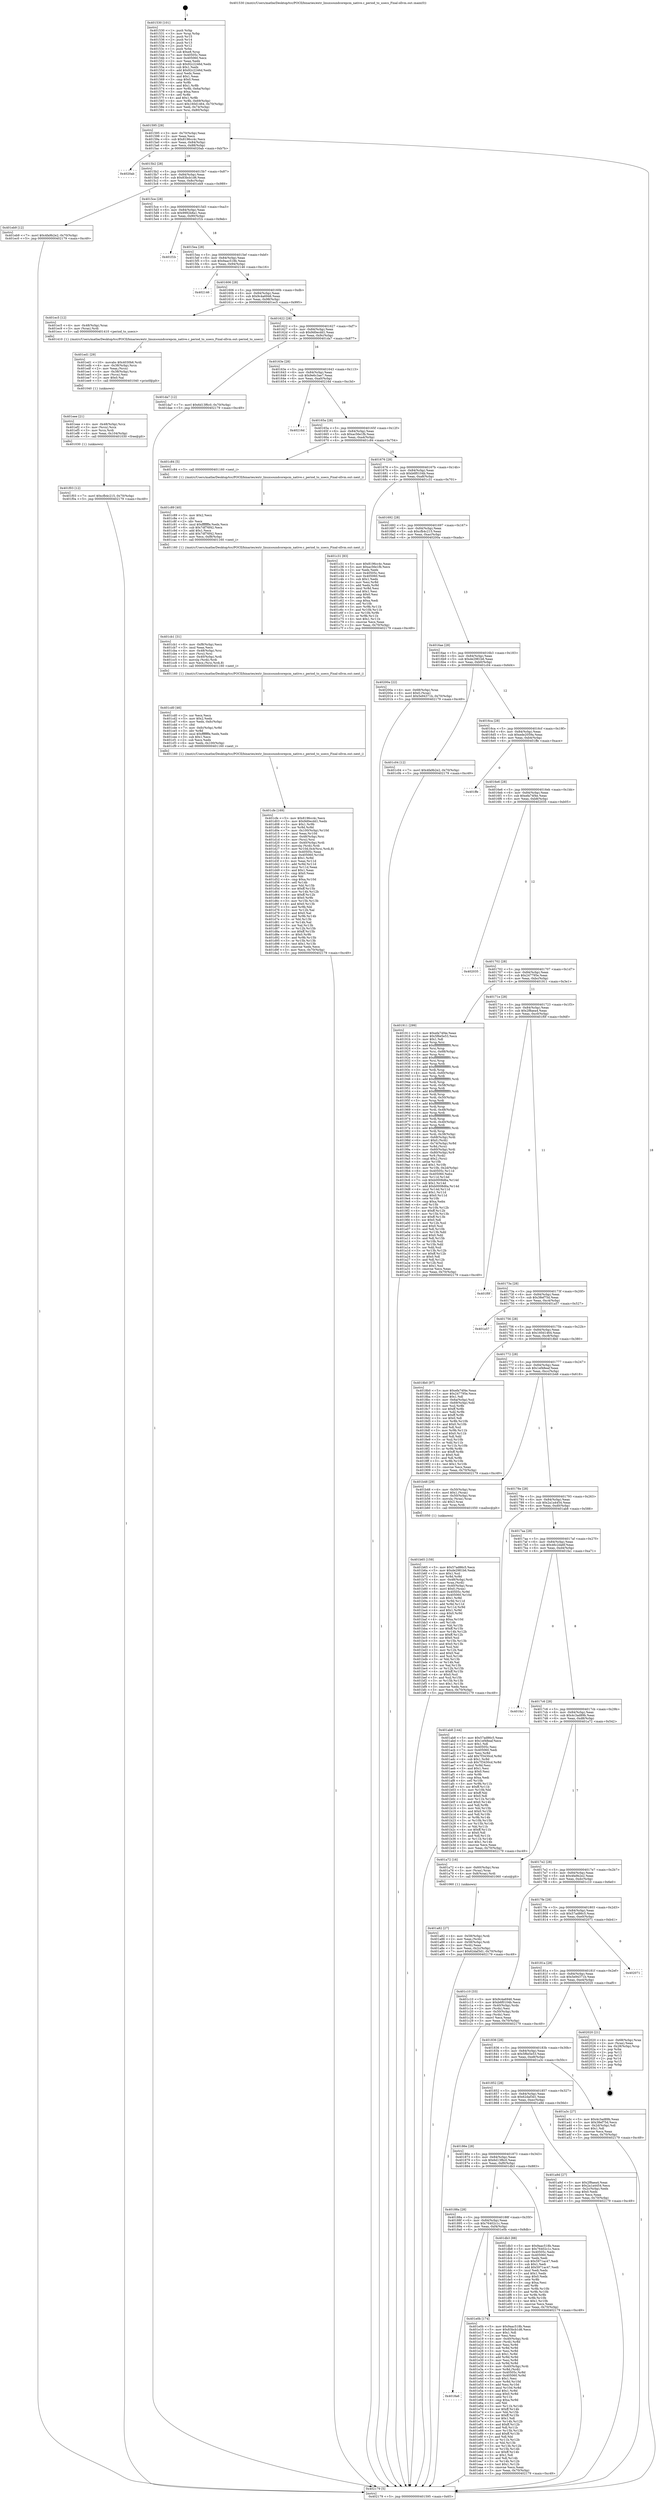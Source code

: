 digraph "0x401530" {
  label = "0x401530 (/mnt/c/Users/mathe/Desktop/tcc/POCII/binaries/extr_linuxsoundcorepcm_native.c_period_to_usecs_Final-ollvm.out::main(0))"
  labelloc = "t"
  node[shape=record]

  Entry [label="",width=0.3,height=0.3,shape=circle,fillcolor=black,style=filled]
  "0x401595" [label="{
     0x401595 [29]\l
     | [instrs]\l
     &nbsp;&nbsp;0x401595 \<+3\>: mov -0x70(%rbp),%eax\l
     &nbsp;&nbsp;0x401598 \<+2\>: mov %eax,%ecx\l
     &nbsp;&nbsp;0x40159a \<+6\>: sub $0x8196cc4c,%ecx\l
     &nbsp;&nbsp;0x4015a0 \<+6\>: mov %eax,-0x84(%rbp)\l
     &nbsp;&nbsp;0x4015a6 \<+6\>: mov %ecx,-0x88(%rbp)\l
     &nbsp;&nbsp;0x4015ac \<+6\>: je 00000000004020ab \<main+0xb7b\>\l
  }"]
  "0x4020ab" [label="{
     0x4020ab\l
  }", style=dashed]
  "0x4015b2" [label="{
     0x4015b2 [28]\l
     | [instrs]\l
     &nbsp;&nbsp;0x4015b2 \<+5\>: jmp 00000000004015b7 \<main+0x87\>\l
     &nbsp;&nbsp;0x4015b7 \<+6\>: mov -0x84(%rbp),%eax\l
     &nbsp;&nbsp;0x4015bd \<+5\>: sub $0x83bcb1d6,%eax\l
     &nbsp;&nbsp;0x4015c2 \<+6\>: mov %eax,-0x8c(%rbp)\l
     &nbsp;&nbsp;0x4015c8 \<+6\>: je 0000000000401eb9 \<main+0x989\>\l
  }"]
  Exit [label="",width=0.3,height=0.3,shape=circle,fillcolor=black,style=filled,peripheries=2]
  "0x401eb9" [label="{
     0x401eb9 [12]\l
     | [instrs]\l
     &nbsp;&nbsp;0x401eb9 \<+7\>: movl $0x4fa9b2e2,-0x70(%rbp)\l
     &nbsp;&nbsp;0x401ec0 \<+5\>: jmp 0000000000402179 \<main+0xc49\>\l
  }"]
  "0x4015ce" [label="{
     0x4015ce [28]\l
     | [instrs]\l
     &nbsp;&nbsp;0x4015ce \<+5\>: jmp 00000000004015d3 \<main+0xa3\>\l
     &nbsp;&nbsp;0x4015d3 \<+6\>: mov -0x84(%rbp),%eax\l
     &nbsp;&nbsp;0x4015d9 \<+5\>: sub $0x9992b8a1,%eax\l
     &nbsp;&nbsp;0x4015de \<+6\>: mov %eax,-0x90(%rbp)\l
     &nbsp;&nbsp;0x4015e4 \<+6\>: je 0000000000401f1b \<main+0x9eb\>\l
  }"]
  "0x401f03" [label="{
     0x401f03 [12]\l
     | [instrs]\l
     &nbsp;&nbsp;0x401f03 \<+7\>: movl $0xcfb4c215,-0x70(%rbp)\l
     &nbsp;&nbsp;0x401f0a \<+5\>: jmp 0000000000402179 \<main+0xc49\>\l
  }"]
  "0x401f1b" [label="{
     0x401f1b\l
  }", style=dashed]
  "0x4015ea" [label="{
     0x4015ea [28]\l
     | [instrs]\l
     &nbsp;&nbsp;0x4015ea \<+5\>: jmp 00000000004015ef \<main+0xbf\>\l
     &nbsp;&nbsp;0x4015ef \<+6\>: mov -0x84(%rbp),%eax\l
     &nbsp;&nbsp;0x4015f5 \<+5\>: sub $0x9aac518b,%eax\l
     &nbsp;&nbsp;0x4015fa \<+6\>: mov %eax,-0x94(%rbp)\l
     &nbsp;&nbsp;0x401600 \<+6\>: je 0000000000402146 \<main+0xc16\>\l
  }"]
  "0x401eee" [label="{
     0x401eee [21]\l
     | [instrs]\l
     &nbsp;&nbsp;0x401eee \<+4\>: mov -0x48(%rbp),%rcx\l
     &nbsp;&nbsp;0x401ef2 \<+3\>: mov (%rcx),%rcx\l
     &nbsp;&nbsp;0x401ef5 \<+3\>: mov %rcx,%rdi\l
     &nbsp;&nbsp;0x401ef8 \<+6\>: mov %eax,-0x104(%rbp)\l
     &nbsp;&nbsp;0x401efe \<+5\>: call 0000000000401030 \<free@plt\>\l
     | [calls]\l
     &nbsp;&nbsp;0x401030 \{1\} (unknown)\l
  }"]
  "0x402146" [label="{
     0x402146\l
  }", style=dashed]
  "0x401606" [label="{
     0x401606 [28]\l
     | [instrs]\l
     &nbsp;&nbsp;0x401606 \<+5\>: jmp 000000000040160b \<main+0xdb\>\l
     &nbsp;&nbsp;0x40160b \<+6\>: mov -0x84(%rbp),%eax\l
     &nbsp;&nbsp;0x401611 \<+5\>: sub $0x9c4a6946,%eax\l
     &nbsp;&nbsp;0x401616 \<+6\>: mov %eax,-0x98(%rbp)\l
     &nbsp;&nbsp;0x40161c \<+6\>: je 0000000000401ec5 \<main+0x995\>\l
  }"]
  "0x401ed1" [label="{
     0x401ed1 [29]\l
     | [instrs]\l
     &nbsp;&nbsp;0x401ed1 \<+10\>: movabs $0x4030b6,%rdi\l
     &nbsp;&nbsp;0x401edb \<+4\>: mov -0x38(%rbp),%rcx\l
     &nbsp;&nbsp;0x401edf \<+2\>: mov %eax,(%rcx)\l
     &nbsp;&nbsp;0x401ee1 \<+4\>: mov -0x38(%rbp),%rcx\l
     &nbsp;&nbsp;0x401ee5 \<+2\>: mov (%rcx),%esi\l
     &nbsp;&nbsp;0x401ee7 \<+2\>: mov $0x0,%al\l
     &nbsp;&nbsp;0x401ee9 \<+5\>: call 0000000000401040 \<printf@plt\>\l
     | [calls]\l
     &nbsp;&nbsp;0x401040 \{1\} (unknown)\l
  }"]
  "0x401ec5" [label="{
     0x401ec5 [12]\l
     | [instrs]\l
     &nbsp;&nbsp;0x401ec5 \<+4\>: mov -0x48(%rbp),%rax\l
     &nbsp;&nbsp;0x401ec9 \<+3\>: mov (%rax),%rdi\l
     &nbsp;&nbsp;0x401ecc \<+5\>: call 0000000000401410 \<period_to_usecs\>\l
     | [calls]\l
     &nbsp;&nbsp;0x401410 \{1\} (/mnt/c/Users/mathe/Desktop/tcc/POCII/binaries/extr_linuxsoundcorepcm_native.c_period_to_usecs_Final-ollvm.out::period_to_usecs)\l
  }"]
  "0x401622" [label="{
     0x401622 [28]\l
     | [instrs]\l
     &nbsp;&nbsp;0x401622 \<+5\>: jmp 0000000000401627 \<main+0xf7\>\l
     &nbsp;&nbsp;0x401627 \<+6\>: mov -0x84(%rbp),%eax\l
     &nbsp;&nbsp;0x40162d \<+5\>: sub $0x9d0ecdd1,%eax\l
     &nbsp;&nbsp;0x401632 \<+6\>: mov %eax,-0x9c(%rbp)\l
     &nbsp;&nbsp;0x401638 \<+6\>: je 0000000000401da7 \<main+0x877\>\l
  }"]
  "0x4018a6" [label="{
     0x4018a6\l
  }", style=dashed]
  "0x401da7" [label="{
     0x401da7 [12]\l
     | [instrs]\l
     &nbsp;&nbsp;0x401da7 \<+7\>: movl $0x6d13f6c0,-0x70(%rbp)\l
     &nbsp;&nbsp;0x401dae \<+5\>: jmp 0000000000402179 \<main+0xc49\>\l
  }"]
  "0x40163e" [label="{
     0x40163e [28]\l
     | [instrs]\l
     &nbsp;&nbsp;0x40163e \<+5\>: jmp 0000000000401643 \<main+0x113\>\l
     &nbsp;&nbsp;0x401643 \<+6\>: mov -0x84(%rbp),%eax\l
     &nbsp;&nbsp;0x401649 \<+5\>: sub $0x9e6c3ae7,%eax\l
     &nbsp;&nbsp;0x40164e \<+6\>: mov %eax,-0xa0(%rbp)\l
     &nbsp;&nbsp;0x401654 \<+6\>: je 000000000040216d \<main+0xc3d\>\l
  }"]
  "0x401e0b" [label="{
     0x401e0b [174]\l
     | [instrs]\l
     &nbsp;&nbsp;0x401e0b \<+5\>: mov $0x9aac518b,%eax\l
     &nbsp;&nbsp;0x401e10 \<+5\>: mov $0x83bcb1d6,%ecx\l
     &nbsp;&nbsp;0x401e15 \<+2\>: mov $0x1,%dl\l
     &nbsp;&nbsp;0x401e17 \<+2\>: xor %esi,%esi\l
     &nbsp;&nbsp;0x401e19 \<+4\>: mov -0x40(%rbp),%rdi\l
     &nbsp;&nbsp;0x401e1d \<+3\>: mov (%rdi),%r8d\l
     &nbsp;&nbsp;0x401e20 \<+3\>: mov %esi,%r9d\l
     &nbsp;&nbsp;0x401e23 \<+3\>: sub %r8d,%r9d\l
     &nbsp;&nbsp;0x401e26 \<+3\>: mov %esi,%r8d\l
     &nbsp;&nbsp;0x401e29 \<+4\>: sub $0x1,%r8d\l
     &nbsp;&nbsp;0x401e2d \<+3\>: add %r8d,%r9d\l
     &nbsp;&nbsp;0x401e30 \<+3\>: mov %esi,%r8d\l
     &nbsp;&nbsp;0x401e33 \<+3\>: sub %r9d,%r8d\l
     &nbsp;&nbsp;0x401e36 \<+4\>: mov -0x40(%rbp),%rdi\l
     &nbsp;&nbsp;0x401e3a \<+3\>: mov %r8d,(%rdi)\l
     &nbsp;&nbsp;0x401e3d \<+8\>: mov 0x40505c,%r8d\l
     &nbsp;&nbsp;0x401e45 \<+8\>: mov 0x405060,%r9d\l
     &nbsp;&nbsp;0x401e4d \<+3\>: sub $0x1,%esi\l
     &nbsp;&nbsp;0x401e50 \<+3\>: mov %r8d,%r10d\l
     &nbsp;&nbsp;0x401e53 \<+3\>: add %esi,%r10d\l
     &nbsp;&nbsp;0x401e56 \<+4\>: imul %r10d,%r8d\l
     &nbsp;&nbsp;0x401e5a \<+4\>: and $0x1,%r8d\l
     &nbsp;&nbsp;0x401e5e \<+4\>: cmp $0x0,%r8d\l
     &nbsp;&nbsp;0x401e62 \<+4\>: sete %r11b\l
     &nbsp;&nbsp;0x401e66 \<+4\>: cmp $0xa,%r9d\l
     &nbsp;&nbsp;0x401e6a \<+3\>: setl %bl\l
     &nbsp;&nbsp;0x401e6d \<+3\>: mov %r11b,%r14b\l
     &nbsp;&nbsp;0x401e70 \<+4\>: xor $0xff,%r14b\l
     &nbsp;&nbsp;0x401e74 \<+3\>: mov %bl,%r15b\l
     &nbsp;&nbsp;0x401e77 \<+4\>: xor $0xff,%r15b\l
     &nbsp;&nbsp;0x401e7b \<+3\>: xor $0x1,%dl\l
     &nbsp;&nbsp;0x401e7e \<+3\>: mov %r14b,%r12b\l
     &nbsp;&nbsp;0x401e81 \<+4\>: and $0xff,%r12b\l
     &nbsp;&nbsp;0x401e85 \<+3\>: and %dl,%r11b\l
     &nbsp;&nbsp;0x401e88 \<+3\>: mov %r15b,%r13b\l
     &nbsp;&nbsp;0x401e8b \<+4\>: and $0xff,%r13b\l
     &nbsp;&nbsp;0x401e8f \<+2\>: and %dl,%bl\l
     &nbsp;&nbsp;0x401e91 \<+3\>: or %r11b,%r12b\l
     &nbsp;&nbsp;0x401e94 \<+3\>: or %bl,%r13b\l
     &nbsp;&nbsp;0x401e97 \<+3\>: xor %r13b,%r12b\l
     &nbsp;&nbsp;0x401e9a \<+3\>: or %r15b,%r14b\l
     &nbsp;&nbsp;0x401e9d \<+4\>: xor $0xff,%r14b\l
     &nbsp;&nbsp;0x401ea1 \<+3\>: or $0x1,%dl\l
     &nbsp;&nbsp;0x401ea4 \<+3\>: and %dl,%r14b\l
     &nbsp;&nbsp;0x401ea7 \<+3\>: or %r14b,%r12b\l
     &nbsp;&nbsp;0x401eaa \<+4\>: test $0x1,%r12b\l
     &nbsp;&nbsp;0x401eae \<+3\>: cmovne %ecx,%eax\l
     &nbsp;&nbsp;0x401eb1 \<+3\>: mov %eax,-0x70(%rbp)\l
     &nbsp;&nbsp;0x401eb4 \<+5\>: jmp 0000000000402179 \<main+0xc49\>\l
  }"]
  "0x40216d" [label="{
     0x40216d\l
  }", style=dashed]
  "0x40165a" [label="{
     0x40165a [28]\l
     | [instrs]\l
     &nbsp;&nbsp;0x40165a \<+5\>: jmp 000000000040165f \<main+0x12f\>\l
     &nbsp;&nbsp;0x40165f \<+6\>: mov -0x84(%rbp),%eax\l
     &nbsp;&nbsp;0x401665 \<+5\>: sub $0xac56e1fb,%eax\l
     &nbsp;&nbsp;0x40166a \<+6\>: mov %eax,-0xa4(%rbp)\l
     &nbsp;&nbsp;0x401670 \<+6\>: je 0000000000401c84 \<main+0x754\>\l
  }"]
  "0x40188a" [label="{
     0x40188a [28]\l
     | [instrs]\l
     &nbsp;&nbsp;0x40188a \<+5\>: jmp 000000000040188f \<main+0x35f\>\l
     &nbsp;&nbsp;0x40188f \<+6\>: mov -0x84(%rbp),%eax\l
     &nbsp;&nbsp;0x401895 \<+5\>: sub $0x76402c1c,%eax\l
     &nbsp;&nbsp;0x40189a \<+6\>: mov %eax,-0xf4(%rbp)\l
     &nbsp;&nbsp;0x4018a0 \<+6\>: je 0000000000401e0b \<main+0x8db\>\l
  }"]
  "0x401c84" [label="{
     0x401c84 [5]\l
     | [instrs]\l
     &nbsp;&nbsp;0x401c84 \<+5\>: call 0000000000401160 \<next_i\>\l
     | [calls]\l
     &nbsp;&nbsp;0x401160 \{1\} (/mnt/c/Users/mathe/Desktop/tcc/POCII/binaries/extr_linuxsoundcorepcm_native.c_period_to_usecs_Final-ollvm.out::next_i)\l
  }"]
  "0x401676" [label="{
     0x401676 [28]\l
     | [instrs]\l
     &nbsp;&nbsp;0x401676 \<+5\>: jmp 000000000040167b \<main+0x14b\>\l
     &nbsp;&nbsp;0x40167b \<+6\>: mov -0x84(%rbp),%eax\l
     &nbsp;&nbsp;0x401681 \<+5\>: sub $0xb6f0104b,%eax\l
     &nbsp;&nbsp;0x401686 \<+6\>: mov %eax,-0xa8(%rbp)\l
     &nbsp;&nbsp;0x40168c \<+6\>: je 0000000000401c31 \<main+0x701\>\l
  }"]
  "0x401db3" [label="{
     0x401db3 [88]\l
     | [instrs]\l
     &nbsp;&nbsp;0x401db3 \<+5\>: mov $0x9aac518b,%eax\l
     &nbsp;&nbsp;0x401db8 \<+5\>: mov $0x76402c1c,%ecx\l
     &nbsp;&nbsp;0x401dbd \<+7\>: mov 0x40505c,%edx\l
     &nbsp;&nbsp;0x401dc4 \<+7\>: mov 0x405060,%esi\l
     &nbsp;&nbsp;0x401dcb \<+2\>: mov %edx,%edi\l
     &nbsp;&nbsp;0x401dcd \<+6\>: sub $0x5971ac47,%edi\l
     &nbsp;&nbsp;0x401dd3 \<+3\>: sub $0x1,%edi\l
     &nbsp;&nbsp;0x401dd6 \<+6\>: add $0x5971ac47,%edi\l
     &nbsp;&nbsp;0x401ddc \<+3\>: imul %edi,%edx\l
     &nbsp;&nbsp;0x401ddf \<+3\>: and $0x1,%edx\l
     &nbsp;&nbsp;0x401de2 \<+3\>: cmp $0x0,%edx\l
     &nbsp;&nbsp;0x401de5 \<+4\>: sete %r8b\l
     &nbsp;&nbsp;0x401de9 \<+3\>: cmp $0xa,%esi\l
     &nbsp;&nbsp;0x401dec \<+4\>: setl %r9b\l
     &nbsp;&nbsp;0x401df0 \<+3\>: mov %r8b,%r10b\l
     &nbsp;&nbsp;0x401df3 \<+3\>: and %r9b,%r10b\l
     &nbsp;&nbsp;0x401df6 \<+3\>: xor %r9b,%r8b\l
     &nbsp;&nbsp;0x401df9 \<+3\>: or %r8b,%r10b\l
     &nbsp;&nbsp;0x401dfc \<+4\>: test $0x1,%r10b\l
     &nbsp;&nbsp;0x401e00 \<+3\>: cmovne %ecx,%eax\l
     &nbsp;&nbsp;0x401e03 \<+3\>: mov %eax,-0x70(%rbp)\l
     &nbsp;&nbsp;0x401e06 \<+5\>: jmp 0000000000402179 \<main+0xc49\>\l
  }"]
  "0x401c31" [label="{
     0x401c31 [83]\l
     | [instrs]\l
     &nbsp;&nbsp;0x401c31 \<+5\>: mov $0x8196cc4c,%eax\l
     &nbsp;&nbsp;0x401c36 \<+5\>: mov $0xac56e1fb,%ecx\l
     &nbsp;&nbsp;0x401c3b \<+2\>: xor %edx,%edx\l
     &nbsp;&nbsp;0x401c3d \<+7\>: mov 0x40505c,%esi\l
     &nbsp;&nbsp;0x401c44 \<+7\>: mov 0x405060,%edi\l
     &nbsp;&nbsp;0x401c4b \<+3\>: sub $0x1,%edx\l
     &nbsp;&nbsp;0x401c4e \<+3\>: mov %esi,%r8d\l
     &nbsp;&nbsp;0x401c51 \<+3\>: add %edx,%r8d\l
     &nbsp;&nbsp;0x401c54 \<+4\>: imul %r8d,%esi\l
     &nbsp;&nbsp;0x401c58 \<+3\>: and $0x1,%esi\l
     &nbsp;&nbsp;0x401c5b \<+3\>: cmp $0x0,%esi\l
     &nbsp;&nbsp;0x401c5e \<+4\>: sete %r9b\l
     &nbsp;&nbsp;0x401c62 \<+3\>: cmp $0xa,%edi\l
     &nbsp;&nbsp;0x401c65 \<+4\>: setl %r10b\l
     &nbsp;&nbsp;0x401c69 \<+3\>: mov %r9b,%r11b\l
     &nbsp;&nbsp;0x401c6c \<+3\>: and %r10b,%r11b\l
     &nbsp;&nbsp;0x401c6f \<+3\>: xor %r10b,%r9b\l
     &nbsp;&nbsp;0x401c72 \<+3\>: or %r9b,%r11b\l
     &nbsp;&nbsp;0x401c75 \<+4\>: test $0x1,%r11b\l
     &nbsp;&nbsp;0x401c79 \<+3\>: cmovne %ecx,%eax\l
     &nbsp;&nbsp;0x401c7c \<+3\>: mov %eax,-0x70(%rbp)\l
     &nbsp;&nbsp;0x401c7f \<+5\>: jmp 0000000000402179 \<main+0xc49\>\l
  }"]
  "0x401692" [label="{
     0x401692 [28]\l
     | [instrs]\l
     &nbsp;&nbsp;0x401692 \<+5\>: jmp 0000000000401697 \<main+0x167\>\l
     &nbsp;&nbsp;0x401697 \<+6\>: mov -0x84(%rbp),%eax\l
     &nbsp;&nbsp;0x40169d \<+5\>: sub $0xcfb4c215,%eax\l
     &nbsp;&nbsp;0x4016a2 \<+6\>: mov %eax,-0xac(%rbp)\l
     &nbsp;&nbsp;0x4016a8 \<+6\>: je 000000000040200a \<main+0xada\>\l
  }"]
  "0x401cfe" [label="{
     0x401cfe [169]\l
     | [instrs]\l
     &nbsp;&nbsp;0x401cfe \<+5\>: mov $0x8196cc4c,%ecx\l
     &nbsp;&nbsp;0x401d03 \<+5\>: mov $0x9d0ecdd1,%edx\l
     &nbsp;&nbsp;0x401d08 \<+3\>: mov $0x1,%r9b\l
     &nbsp;&nbsp;0x401d0b \<+3\>: xor %r8d,%r8d\l
     &nbsp;&nbsp;0x401d0e \<+7\>: mov -0x100(%rbp),%r10d\l
     &nbsp;&nbsp;0x401d15 \<+4\>: imul %eax,%r10d\l
     &nbsp;&nbsp;0x401d19 \<+4\>: mov -0x48(%rbp),%rsi\l
     &nbsp;&nbsp;0x401d1d \<+3\>: mov (%rsi),%rsi\l
     &nbsp;&nbsp;0x401d20 \<+4\>: mov -0x40(%rbp),%rdi\l
     &nbsp;&nbsp;0x401d24 \<+3\>: movslq (%rdi),%rdi\l
     &nbsp;&nbsp;0x401d27 \<+5\>: mov %r10d,0x4(%rsi,%rdi,8)\l
     &nbsp;&nbsp;0x401d2c \<+7\>: mov 0x40505c,%eax\l
     &nbsp;&nbsp;0x401d33 \<+8\>: mov 0x405060,%r10d\l
     &nbsp;&nbsp;0x401d3b \<+4\>: sub $0x1,%r8d\l
     &nbsp;&nbsp;0x401d3f \<+3\>: mov %eax,%r11d\l
     &nbsp;&nbsp;0x401d42 \<+3\>: add %r8d,%r11d\l
     &nbsp;&nbsp;0x401d45 \<+4\>: imul %r11d,%eax\l
     &nbsp;&nbsp;0x401d49 \<+3\>: and $0x1,%eax\l
     &nbsp;&nbsp;0x401d4c \<+3\>: cmp $0x0,%eax\l
     &nbsp;&nbsp;0x401d4f \<+3\>: sete %bl\l
     &nbsp;&nbsp;0x401d52 \<+4\>: cmp $0xa,%r10d\l
     &nbsp;&nbsp;0x401d56 \<+4\>: setl %r14b\l
     &nbsp;&nbsp;0x401d5a \<+3\>: mov %bl,%r15b\l
     &nbsp;&nbsp;0x401d5d \<+4\>: xor $0xff,%r15b\l
     &nbsp;&nbsp;0x401d61 \<+3\>: mov %r14b,%r12b\l
     &nbsp;&nbsp;0x401d64 \<+4\>: xor $0xff,%r12b\l
     &nbsp;&nbsp;0x401d68 \<+4\>: xor $0x0,%r9b\l
     &nbsp;&nbsp;0x401d6c \<+3\>: mov %r15b,%r13b\l
     &nbsp;&nbsp;0x401d6f \<+4\>: and $0x0,%r13b\l
     &nbsp;&nbsp;0x401d73 \<+3\>: and %r9b,%bl\l
     &nbsp;&nbsp;0x401d76 \<+3\>: mov %r12b,%al\l
     &nbsp;&nbsp;0x401d79 \<+2\>: and $0x0,%al\l
     &nbsp;&nbsp;0x401d7b \<+3\>: and %r9b,%r14b\l
     &nbsp;&nbsp;0x401d7e \<+3\>: or %bl,%r13b\l
     &nbsp;&nbsp;0x401d81 \<+3\>: or %r14b,%al\l
     &nbsp;&nbsp;0x401d84 \<+3\>: xor %al,%r13b\l
     &nbsp;&nbsp;0x401d87 \<+3\>: or %r12b,%r15b\l
     &nbsp;&nbsp;0x401d8a \<+4\>: xor $0xff,%r15b\l
     &nbsp;&nbsp;0x401d8e \<+4\>: or $0x0,%r9b\l
     &nbsp;&nbsp;0x401d92 \<+3\>: and %r9b,%r15b\l
     &nbsp;&nbsp;0x401d95 \<+3\>: or %r15b,%r13b\l
     &nbsp;&nbsp;0x401d98 \<+4\>: test $0x1,%r13b\l
     &nbsp;&nbsp;0x401d9c \<+3\>: cmovne %edx,%ecx\l
     &nbsp;&nbsp;0x401d9f \<+3\>: mov %ecx,-0x70(%rbp)\l
     &nbsp;&nbsp;0x401da2 \<+5\>: jmp 0000000000402179 \<main+0xc49\>\l
  }"]
  "0x40200a" [label="{
     0x40200a [22]\l
     | [instrs]\l
     &nbsp;&nbsp;0x40200a \<+4\>: mov -0x68(%rbp),%rax\l
     &nbsp;&nbsp;0x40200e \<+6\>: movl $0x0,(%rax)\l
     &nbsp;&nbsp;0x402014 \<+7\>: movl $0x5e94371b,-0x70(%rbp)\l
     &nbsp;&nbsp;0x40201b \<+5\>: jmp 0000000000402179 \<main+0xc49\>\l
  }"]
  "0x4016ae" [label="{
     0x4016ae [28]\l
     | [instrs]\l
     &nbsp;&nbsp;0x4016ae \<+5\>: jmp 00000000004016b3 \<main+0x183\>\l
     &nbsp;&nbsp;0x4016b3 \<+6\>: mov -0x84(%rbp),%eax\l
     &nbsp;&nbsp;0x4016b9 \<+5\>: sub $0xde2981b6,%eax\l
     &nbsp;&nbsp;0x4016be \<+6\>: mov %eax,-0xb0(%rbp)\l
     &nbsp;&nbsp;0x4016c4 \<+6\>: je 0000000000401c04 \<main+0x6d4\>\l
  }"]
  "0x401cd0" [label="{
     0x401cd0 [46]\l
     | [instrs]\l
     &nbsp;&nbsp;0x401cd0 \<+2\>: xor %ecx,%ecx\l
     &nbsp;&nbsp;0x401cd2 \<+5\>: mov $0x2,%edx\l
     &nbsp;&nbsp;0x401cd7 \<+6\>: mov %edx,-0xfc(%rbp)\l
     &nbsp;&nbsp;0x401cdd \<+1\>: cltd\l
     &nbsp;&nbsp;0x401cde \<+7\>: mov -0xfc(%rbp),%r8d\l
     &nbsp;&nbsp;0x401ce5 \<+3\>: idiv %r8d\l
     &nbsp;&nbsp;0x401ce8 \<+6\>: imul $0xfffffffe,%edx,%edx\l
     &nbsp;&nbsp;0x401cee \<+3\>: sub $0x1,%ecx\l
     &nbsp;&nbsp;0x401cf1 \<+2\>: sub %ecx,%edx\l
     &nbsp;&nbsp;0x401cf3 \<+6\>: mov %edx,-0x100(%rbp)\l
     &nbsp;&nbsp;0x401cf9 \<+5\>: call 0000000000401160 \<next_i\>\l
     | [calls]\l
     &nbsp;&nbsp;0x401160 \{1\} (/mnt/c/Users/mathe/Desktop/tcc/POCII/binaries/extr_linuxsoundcorepcm_native.c_period_to_usecs_Final-ollvm.out::next_i)\l
  }"]
  "0x401c04" [label="{
     0x401c04 [12]\l
     | [instrs]\l
     &nbsp;&nbsp;0x401c04 \<+7\>: movl $0x4fa9b2e2,-0x70(%rbp)\l
     &nbsp;&nbsp;0x401c0b \<+5\>: jmp 0000000000402179 \<main+0xc49\>\l
  }"]
  "0x4016ca" [label="{
     0x4016ca [28]\l
     | [instrs]\l
     &nbsp;&nbsp;0x4016ca \<+5\>: jmp 00000000004016cf \<main+0x19f\>\l
     &nbsp;&nbsp;0x4016cf \<+6\>: mov -0x84(%rbp),%eax\l
     &nbsp;&nbsp;0x4016d5 \<+5\>: sub $0xede2059a,%eax\l
     &nbsp;&nbsp;0x4016da \<+6\>: mov %eax,-0xb4(%rbp)\l
     &nbsp;&nbsp;0x4016e0 \<+6\>: je 0000000000401ffe \<main+0xace\>\l
  }"]
  "0x401cb1" [label="{
     0x401cb1 [31]\l
     | [instrs]\l
     &nbsp;&nbsp;0x401cb1 \<+6\>: mov -0xf8(%rbp),%ecx\l
     &nbsp;&nbsp;0x401cb7 \<+3\>: imul %eax,%ecx\l
     &nbsp;&nbsp;0x401cba \<+4\>: mov -0x48(%rbp),%rsi\l
     &nbsp;&nbsp;0x401cbe \<+3\>: mov (%rsi),%rsi\l
     &nbsp;&nbsp;0x401cc1 \<+4\>: mov -0x40(%rbp),%rdi\l
     &nbsp;&nbsp;0x401cc5 \<+3\>: movslq (%rdi),%rdi\l
     &nbsp;&nbsp;0x401cc8 \<+3\>: mov %ecx,(%rsi,%rdi,8)\l
     &nbsp;&nbsp;0x401ccb \<+5\>: call 0000000000401160 \<next_i\>\l
     | [calls]\l
     &nbsp;&nbsp;0x401160 \{1\} (/mnt/c/Users/mathe/Desktop/tcc/POCII/binaries/extr_linuxsoundcorepcm_native.c_period_to_usecs_Final-ollvm.out::next_i)\l
  }"]
  "0x401ffe" [label="{
     0x401ffe\l
  }", style=dashed]
  "0x4016e6" [label="{
     0x4016e6 [28]\l
     | [instrs]\l
     &nbsp;&nbsp;0x4016e6 \<+5\>: jmp 00000000004016eb \<main+0x1bb\>\l
     &nbsp;&nbsp;0x4016eb \<+6\>: mov -0x84(%rbp),%eax\l
     &nbsp;&nbsp;0x4016f1 \<+5\>: sub $0xefa74f4e,%eax\l
     &nbsp;&nbsp;0x4016f6 \<+6\>: mov %eax,-0xb8(%rbp)\l
     &nbsp;&nbsp;0x4016fc \<+6\>: je 0000000000402035 \<main+0xb05\>\l
  }"]
  "0x401c89" [label="{
     0x401c89 [40]\l
     | [instrs]\l
     &nbsp;&nbsp;0x401c89 \<+5\>: mov $0x2,%ecx\l
     &nbsp;&nbsp;0x401c8e \<+1\>: cltd\l
     &nbsp;&nbsp;0x401c8f \<+2\>: idiv %ecx\l
     &nbsp;&nbsp;0x401c91 \<+6\>: imul $0xfffffffe,%edx,%ecx\l
     &nbsp;&nbsp;0x401c97 \<+6\>: sub $0x7df76f42,%ecx\l
     &nbsp;&nbsp;0x401c9d \<+3\>: add $0x1,%ecx\l
     &nbsp;&nbsp;0x401ca0 \<+6\>: add $0x7df76f42,%ecx\l
     &nbsp;&nbsp;0x401ca6 \<+6\>: mov %ecx,-0xf8(%rbp)\l
     &nbsp;&nbsp;0x401cac \<+5\>: call 0000000000401160 \<next_i\>\l
     | [calls]\l
     &nbsp;&nbsp;0x401160 \{1\} (/mnt/c/Users/mathe/Desktop/tcc/POCII/binaries/extr_linuxsoundcorepcm_native.c_period_to_usecs_Final-ollvm.out::next_i)\l
  }"]
  "0x402035" [label="{
     0x402035\l
  }", style=dashed]
  "0x401702" [label="{
     0x401702 [28]\l
     | [instrs]\l
     &nbsp;&nbsp;0x401702 \<+5\>: jmp 0000000000401707 \<main+0x1d7\>\l
     &nbsp;&nbsp;0x401707 \<+6\>: mov -0x84(%rbp),%eax\l
     &nbsp;&nbsp;0x40170d \<+5\>: sub $0x247795e,%eax\l
     &nbsp;&nbsp;0x401712 \<+6\>: mov %eax,-0xbc(%rbp)\l
     &nbsp;&nbsp;0x401718 \<+6\>: je 0000000000401911 \<main+0x3e1\>\l
  }"]
  "0x401b65" [label="{
     0x401b65 [159]\l
     | [instrs]\l
     &nbsp;&nbsp;0x401b65 \<+5\>: mov $0x57ad86c5,%ecx\l
     &nbsp;&nbsp;0x401b6a \<+5\>: mov $0xde2981b6,%edx\l
     &nbsp;&nbsp;0x401b6f \<+3\>: mov $0x1,%sil\l
     &nbsp;&nbsp;0x401b72 \<+3\>: xor %r8d,%r8d\l
     &nbsp;&nbsp;0x401b75 \<+4\>: mov -0x48(%rbp),%rdi\l
     &nbsp;&nbsp;0x401b79 \<+3\>: mov %rax,(%rdi)\l
     &nbsp;&nbsp;0x401b7c \<+4\>: mov -0x40(%rbp),%rax\l
     &nbsp;&nbsp;0x401b80 \<+6\>: movl $0x0,(%rax)\l
     &nbsp;&nbsp;0x401b86 \<+8\>: mov 0x40505c,%r9d\l
     &nbsp;&nbsp;0x401b8e \<+8\>: mov 0x405060,%r10d\l
     &nbsp;&nbsp;0x401b96 \<+4\>: sub $0x1,%r8d\l
     &nbsp;&nbsp;0x401b9a \<+3\>: mov %r9d,%r11d\l
     &nbsp;&nbsp;0x401b9d \<+3\>: add %r8d,%r11d\l
     &nbsp;&nbsp;0x401ba0 \<+4\>: imul %r11d,%r9d\l
     &nbsp;&nbsp;0x401ba4 \<+4\>: and $0x1,%r9d\l
     &nbsp;&nbsp;0x401ba8 \<+4\>: cmp $0x0,%r9d\l
     &nbsp;&nbsp;0x401bac \<+3\>: sete %bl\l
     &nbsp;&nbsp;0x401baf \<+4\>: cmp $0xa,%r10d\l
     &nbsp;&nbsp;0x401bb3 \<+4\>: setl %r14b\l
     &nbsp;&nbsp;0x401bb7 \<+3\>: mov %bl,%r15b\l
     &nbsp;&nbsp;0x401bba \<+4\>: xor $0xff,%r15b\l
     &nbsp;&nbsp;0x401bbe \<+3\>: mov %r14b,%r12b\l
     &nbsp;&nbsp;0x401bc1 \<+4\>: xor $0xff,%r12b\l
     &nbsp;&nbsp;0x401bc5 \<+4\>: xor $0x0,%sil\l
     &nbsp;&nbsp;0x401bc9 \<+3\>: mov %r15b,%r13b\l
     &nbsp;&nbsp;0x401bcc \<+4\>: and $0x0,%r13b\l
     &nbsp;&nbsp;0x401bd0 \<+3\>: and %sil,%bl\l
     &nbsp;&nbsp;0x401bd3 \<+3\>: mov %r12b,%al\l
     &nbsp;&nbsp;0x401bd6 \<+2\>: and $0x0,%al\l
     &nbsp;&nbsp;0x401bd8 \<+3\>: and %sil,%r14b\l
     &nbsp;&nbsp;0x401bdb \<+3\>: or %bl,%r13b\l
     &nbsp;&nbsp;0x401bde \<+3\>: or %r14b,%al\l
     &nbsp;&nbsp;0x401be1 \<+3\>: xor %al,%r13b\l
     &nbsp;&nbsp;0x401be4 \<+3\>: or %r12b,%r15b\l
     &nbsp;&nbsp;0x401be7 \<+4\>: xor $0xff,%r15b\l
     &nbsp;&nbsp;0x401beb \<+4\>: or $0x0,%sil\l
     &nbsp;&nbsp;0x401bef \<+3\>: and %sil,%r15b\l
     &nbsp;&nbsp;0x401bf2 \<+3\>: or %r15b,%r13b\l
     &nbsp;&nbsp;0x401bf5 \<+4\>: test $0x1,%r13b\l
     &nbsp;&nbsp;0x401bf9 \<+3\>: cmovne %edx,%ecx\l
     &nbsp;&nbsp;0x401bfc \<+3\>: mov %ecx,-0x70(%rbp)\l
     &nbsp;&nbsp;0x401bff \<+5\>: jmp 0000000000402179 \<main+0xc49\>\l
  }"]
  "0x401911" [label="{
     0x401911 [299]\l
     | [instrs]\l
     &nbsp;&nbsp;0x401911 \<+5\>: mov $0xefa74f4e,%eax\l
     &nbsp;&nbsp;0x401916 \<+5\>: mov $0x5f6e5e53,%ecx\l
     &nbsp;&nbsp;0x40191b \<+2\>: mov $0x1,%dl\l
     &nbsp;&nbsp;0x40191d \<+3\>: mov %rsp,%rsi\l
     &nbsp;&nbsp;0x401920 \<+4\>: add $0xfffffffffffffff0,%rsi\l
     &nbsp;&nbsp;0x401924 \<+3\>: mov %rsi,%rsp\l
     &nbsp;&nbsp;0x401927 \<+4\>: mov %rsi,-0x68(%rbp)\l
     &nbsp;&nbsp;0x40192b \<+3\>: mov %rsp,%rsi\l
     &nbsp;&nbsp;0x40192e \<+4\>: add $0xfffffffffffffff0,%rsi\l
     &nbsp;&nbsp;0x401932 \<+3\>: mov %rsi,%rsp\l
     &nbsp;&nbsp;0x401935 \<+3\>: mov %rsp,%rdi\l
     &nbsp;&nbsp;0x401938 \<+4\>: add $0xfffffffffffffff0,%rdi\l
     &nbsp;&nbsp;0x40193c \<+3\>: mov %rdi,%rsp\l
     &nbsp;&nbsp;0x40193f \<+4\>: mov %rdi,-0x60(%rbp)\l
     &nbsp;&nbsp;0x401943 \<+3\>: mov %rsp,%rdi\l
     &nbsp;&nbsp;0x401946 \<+4\>: add $0xfffffffffffffff0,%rdi\l
     &nbsp;&nbsp;0x40194a \<+3\>: mov %rdi,%rsp\l
     &nbsp;&nbsp;0x40194d \<+4\>: mov %rdi,-0x58(%rbp)\l
     &nbsp;&nbsp;0x401951 \<+3\>: mov %rsp,%rdi\l
     &nbsp;&nbsp;0x401954 \<+4\>: add $0xfffffffffffffff0,%rdi\l
     &nbsp;&nbsp;0x401958 \<+3\>: mov %rdi,%rsp\l
     &nbsp;&nbsp;0x40195b \<+4\>: mov %rdi,-0x50(%rbp)\l
     &nbsp;&nbsp;0x40195f \<+3\>: mov %rsp,%rdi\l
     &nbsp;&nbsp;0x401962 \<+4\>: add $0xfffffffffffffff0,%rdi\l
     &nbsp;&nbsp;0x401966 \<+3\>: mov %rdi,%rsp\l
     &nbsp;&nbsp;0x401969 \<+4\>: mov %rdi,-0x48(%rbp)\l
     &nbsp;&nbsp;0x40196d \<+3\>: mov %rsp,%rdi\l
     &nbsp;&nbsp;0x401970 \<+4\>: add $0xfffffffffffffff0,%rdi\l
     &nbsp;&nbsp;0x401974 \<+3\>: mov %rdi,%rsp\l
     &nbsp;&nbsp;0x401977 \<+4\>: mov %rdi,-0x40(%rbp)\l
     &nbsp;&nbsp;0x40197b \<+3\>: mov %rsp,%rdi\l
     &nbsp;&nbsp;0x40197e \<+4\>: add $0xfffffffffffffff0,%rdi\l
     &nbsp;&nbsp;0x401982 \<+3\>: mov %rdi,%rsp\l
     &nbsp;&nbsp;0x401985 \<+4\>: mov %rdi,-0x38(%rbp)\l
     &nbsp;&nbsp;0x401989 \<+4\>: mov -0x68(%rbp),%rdi\l
     &nbsp;&nbsp;0x40198d \<+6\>: movl $0x0,(%rdi)\l
     &nbsp;&nbsp;0x401993 \<+4\>: mov -0x74(%rbp),%r8d\l
     &nbsp;&nbsp;0x401997 \<+3\>: mov %r8d,(%rsi)\l
     &nbsp;&nbsp;0x40199a \<+4\>: mov -0x60(%rbp),%rdi\l
     &nbsp;&nbsp;0x40199e \<+4\>: mov -0x80(%rbp),%r9\l
     &nbsp;&nbsp;0x4019a2 \<+3\>: mov %r9,(%rdi)\l
     &nbsp;&nbsp;0x4019a5 \<+3\>: cmpl $0x2,(%rsi)\l
     &nbsp;&nbsp;0x4019a8 \<+4\>: setne %r10b\l
     &nbsp;&nbsp;0x4019ac \<+4\>: and $0x1,%r10b\l
     &nbsp;&nbsp;0x4019b0 \<+4\>: mov %r10b,-0x2d(%rbp)\l
     &nbsp;&nbsp;0x4019b4 \<+8\>: mov 0x40505c,%r11d\l
     &nbsp;&nbsp;0x4019bc \<+7\>: mov 0x405060,%ebx\l
     &nbsp;&nbsp;0x4019c3 \<+3\>: mov %r11d,%r14d\l
     &nbsp;&nbsp;0x4019c6 \<+7\>: sub $0xb0008d6a,%r14d\l
     &nbsp;&nbsp;0x4019cd \<+4\>: sub $0x1,%r14d\l
     &nbsp;&nbsp;0x4019d1 \<+7\>: add $0xb0008d6a,%r14d\l
     &nbsp;&nbsp;0x4019d8 \<+4\>: imul %r14d,%r11d\l
     &nbsp;&nbsp;0x4019dc \<+4\>: and $0x1,%r11d\l
     &nbsp;&nbsp;0x4019e0 \<+4\>: cmp $0x0,%r11d\l
     &nbsp;&nbsp;0x4019e4 \<+4\>: sete %r10b\l
     &nbsp;&nbsp;0x4019e8 \<+3\>: cmp $0xa,%ebx\l
     &nbsp;&nbsp;0x4019eb \<+4\>: setl %r15b\l
     &nbsp;&nbsp;0x4019ef \<+3\>: mov %r10b,%r12b\l
     &nbsp;&nbsp;0x4019f2 \<+4\>: xor $0xff,%r12b\l
     &nbsp;&nbsp;0x4019f6 \<+3\>: mov %r15b,%r13b\l
     &nbsp;&nbsp;0x4019f9 \<+4\>: xor $0xff,%r13b\l
     &nbsp;&nbsp;0x4019fd \<+3\>: xor $0x0,%dl\l
     &nbsp;&nbsp;0x401a00 \<+3\>: mov %r12b,%sil\l
     &nbsp;&nbsp;0x401a03 \<+4\>: and $0x0,%sil\l
     &nbsp;&nbsp;0x401a07 \<+3\>: and %dl,%r10b\l
     &nbsp;&nbsp;0x401a0a \<+3\>: mov %r13b,%dil\l
     &nbsp;&nbsp;0x401a0d \<+4\>: and $0x0,%dil\l
     &nbsp;&nbsp;0x401a11 \<+3\>: and %dl,%r15b\l
     &nbsp;&nbsp;0x401a14 \<+3\>: or %r10b,%sil\l
     &nbsp;&nbsp;0x401a17 \<+3\>: or %r15b,%dil\l
     &nbsp;&nbsp;0x401a1a \<+3\>: xor %dil,%sil\l
     &nbsp;&nbsp;0x401a1d \<+3\>: or %r13b,%r12b\l
     &nbsp;&nbsp;0x401a20 \<+4\>: xor $0xff,%r12b\l
     &nbsp;&nbsp;0x401a24 \<+3\>: or $0x0,%dl\l
     &nbsp;&nbsp;0x401a27 \<+3\>: and %dl,%r12b\l
     &nbsp;&nbsp;0x401a2a \<+3\>: or %r12b,%sil\l
     &nbsp;&nbsp;0x401a2d \<+4\>: test $0x1,%sil\l
     &nbsp;&nbsp;0x401a31 \<+3\>: cmovne %ecx,%eax\l
     &nbsp;&nbsp;0x401a34 \<+3\>: mov %eax,-0x70(%rbp)\l
     &nbsp;&nbsp;0x401a37 \<+5\>: jmp 0000000000402179 \<main+0xc49\>\l
  }"]
  "0x40171e" [label="{
     0x40171e [28]\l
     | [instrs]\l
     &nbsp;&nbsp;0x40171e \<+5\>: jmp 0000000000401723 \<main+0x1f3\>\l
     &nbsp;&nbsp;0x401723 \<+6\>: mov -0x84(%rbp),%eax\l
     &nbsp;&nbsp;0x401729 \<+5\>: sub $0x2f8aea4,%eax\l
     &nbsp;&nbsp;0x40172e \<+6\>: mov %eax,-0xc0(%rbp)\l
     &nbsp;&nbsp;0x401734 \<+6\>: je 0000000000401f0f \<main+0x9df\>\l
  }"]
  "0x40186e" [label="{
     0x40186e [28]\l
     | [instrs]\l
     &nbsp;&nbsp;0x40186e \<+5\>: jmp 0000000000401873 \<main+0x343\>\l
     &nbsp;&nbsp;0x401873 \<+6\>: mov -0x84(%rbp),%eax\l
     &nbsp;&nbsp;0x401879 \<+5\>: sub $0x6d13f6c0,%eax\l
     &nbsp;&nbsp;0x40187e \<+6\>: mov %eax,-0xf0(%rbp)\l
     &nbsp;&nbsp;0x401884 \<+6\>: je 0000000000401db3 \<main+0x883\>\l
  }"]
  "0x401f0f" [label="{
     0x401f0f\l
  }", style=dashed]
  "0x40173a" [label="{
     0x40173a [28]\l
     | [instrs]\l
     &nbsp;&nbsp;0x40173a \<+5\>: jmp 000000000040173f \<main+0x20f\>\l
     &nbsp;&nbsp;0x40173f \<+6\>: mov -0x84(%rbp),%eax\l
     &nbsp;&nbsp;0x401745 \<+5\>: sub $0x38ef75d,%eax\l
     &nbsp;&nbsp;0x40174a \<+6\>: mov %eax,-0xc4(%rbp)\l
     &nbsp;&nbsp;0x401750 \<+6\>: je 0000000000401a57 \<main+0x527\>\l
  }"]
  "0x401a9d" [label="{
     0x401a9d [27]\l
     | [instrs]\l
     &nbsp;&nbsp;0x401a9d \<+5\>: mov $0x2f8aea4,%eax\l
     &nbsp;&nbsp;0x401aa2 \<+5\>: mov $0x2a1a4454,%ecx\l
     &nbsp;&nbsp;0x401aa7 \<+3\>: mov -0x2c(%rbp),%edx\l
     &nbsp;&nbsp;0x401aaa \<+3\>: cmp $0x0,%edx\l
     &nbsp;&nbsp;0x401aad \<+3\>: cmove %ecx,%eax\l
     &nbsp;&nbsp;0x401ab0 \<+3\>: mov %eax,-0x70(%rbp)\l
     &nbsp;&nbsp;0x401ab3 \<+5\>: jmp 0000000000402179 \<main+0xc49\>\l
  }"]
  "0x401a57" [label="{
     0x401a57\l
  }", style=dashed]
  "0x401756" [label="{
     0x401756 [28]\l
     | [instrs]\l
     &nbsp;&nbsp;0x401756 \<+5\>: jmp 000000000040175b \<main+0x22b\>\l
     &nbsp;&nbsp;0x40175b \<+6\>: mov -0x84(%rbp),%eax\l
     &nbsp;&nbsp;0x401761 \<+5\>: sub $0x160d1464,%eax\l
     &nbsp;&nbsp;0x401766 \<+6\>: mov %eax,-0xc8(%rbp)\l
     &nbsp;&nbsp;0x40176c \<+6\>: je 00000000004018b0 \<main+0x380\>\l
  }"]
  "0x401a82" [label="{
     0x401a82 [27]\l
     | [instrs]\l
     &nbsp;&nbsp;0x401a82 \<+4\>: mov -0x58(%rbp),%rdi\l
     &nbsp;&nbsp;0x401a86 \<+2\>: mov %eax,(%rdi)\l
     &nbsp;&nbsp;0x401a88 \<+4\>: mov -0x58(%rbp),%rdi\l
     &nbsp;&nbsp;0x401a8c \<+2\>: mov (%rdi),%eax\l
     &nbsp;&nbsp;0x401a8e \<+3\>: mov %eax,-0x2c(%rbp)\l
     &nbsp;&nbsp;0x401a91 \<+7\>: movl $0x62daf3d1,-0x70(%rbp)\l
     &nbsp;&nbsp;0x401a98 \<+5\>: jmp 0000000000402179 \<main+0xc49\>\l
  }"]
  "0x4018b0" [label="{
     0x4018b0 [97]\l
     | [instrs]\l
     &nbsp;&nbsp;0x4018b0 \<+5\>: mov $0xefa74f4e,%eax\l
     &nbsp;&nbsp;0x4018b5 \<+5\>: mov $0x247795e,%ecx\l
     &nbsp;&nbsp;0x4018ba \<+2\>: mov $0x1,%dl\l
     &nbsp;&nbsp;0x4018bc \<+4\>: mov -0x6a(%rbp),%sil\l
     &nbsp;&nbsp;0x4018c0 \<+4\>: mov -0x69(%rbp),%dil\l
     &nbsp;&nbsp;0x4018c4 \<+3\>: mov %sil,%r8b\l
     &nbsp;&nbsp;0x4018c7 \<+4\>: xor $0xff,%r8b\l
     &nbsp;&nbsp;0x4018cb \<+3\>: mov %dil,%r9b\l
     &nbsp;&nbsp;0x4018ce \<+4\>: xor $0xff,%r9b\l
     &nbsp;&nbsp;0x4018d2 \<+3\>: xor $0x0,%dl\l
     &nbsp;&nbsp;0x4018d5 \<+3\>: mov %r8b,%r10b\l
     &nbsp;&nbsp;0x4018d8 \<+4\>: and $0x0,%r10b\l
     &nbsp;&nbsp;0x4018dc \<+3\>: and %dl,%sil\l
     &nbsp;&nbsp;0x4018df \<+3\>: mov %r9b,%r11b\l
     &nbsp;&nbsp;0x4018e2 \<+4\>: and $0x0,%r11b\l
     &nbsp;&nbsp;0x4018e6 \<+3\>: and %dl,%dil\l
     &nbsp;&nbsp;0x4018e9 \<+3\>: or %sil,%r10b\l
     &nbsp;&nbsp;0x4018ec \<+3\>: or %dil,%r11b\l
     &nbsp;&nbsp;0x4018ef \<+3\>: xor %r11b,%r10b\l
     &nbsp;&nbsp;0x4018f2 \<+3\>: or %r9b,%r8b\l
     &nbsp;&nbsp;0x4018f5 \<+4\>: xor $0xff,%r8b\l
     &nbsp;&nbsp;0x4018f9 \<+3\>: or $0x0,%dl\l
     &nbsp;&nbsp;0x4018fc \<+3\>: and %dl,%r8b\l
     &nbsp;&nbsp;0x4018ff \<+3\>: or %r8b,%r10b\l
     &nbsp;&nbsp;0x401902 \<+4\>: test $0x1,%r10b\l
     &nbsp;&nbsp;0x401906 \<+3\>: cmovne %ecx,%eax\l
     &nbsp;&nbsp;0x401909 \<+3\>: mov %eax,-0x70(%rbp)\l
     &nbsp;&nbsp;0x40190c \<+5\>: jmp 0000000000402179 \<main+0xc49\>\l
  }"]
  "0x401772" [label="{
     0x401772 [28]\l
     | [instrs]\l
     &nbsp;&nbsp;0x401772 \<+5\>: jmp 0000000000401777 \<main+0x247\>\l
     &nbsp;&nbsp;0x401777 \<+6\>: mov -0x84(%rbp),%eax\l
     &nbsp;&nbsp;0x40177d \<+5\>: sub $0x1ef48eaf,%eax\l
     &nbsp;&nbsp;0x401782 \<+6\>: mov %eax,-0xcc(%rbp)\l
     &nbsp;&nbsp;0x401788 \<+6\>: je 0000000000401b48 \<main+0x618\>\l
  }"]
  "0x402179" [label="{
     0x402179 [5]\l
     | [instrs]\l
     &nbsp;&nbsp;0x402179 \<+5\>: jmp 0000000000401595 \<main+0x65\>\l
  }"]
  "0x401530" [label="{
     0x401530 [101]\l
     | [instrs]\l
     &nbsp;&nbsp;0x401530 \<+1\>: push %rbp\l
     &nbsp;&nbsp;0x401531 \<+3\>: mov %rsp,%rbp\l
     &nbsp;&nbsp;0x401534 \<+2\>: push %r15\l
     &nbsp;&nbsp;0x401536 \<+2\>: push %r14\l
     &nbsp;&nbsp;0x401538 \<+2\>: push %r13\l
     &nbsp;&nbsp;0x40153a \<+2\>: push %r12\l
     &nbsp;&nbsp;0x40153c \<+1\>: push %rbx\l
     &nbsp;&nbsp;0x40153d \<+7\>: sub $0xe8,%rsp\l
     &nbsp;&nbsp;0x401544 \<+7\>: mov 0x40505c,%eax\l
     &nbsp;&nbsp;0x40154b \<+7\>: mov 0x405060,%ecx\l
     &nbsp;&nbsp;0x401552 \<+2\>: mov %eax,%edx\l
     &nbsp;&nbsp;0x401554 \<+6\>: sub $0x92c2246d,%edx\l
     &nbsp;&nbsp;0x40155a \<+3\>: sub $0x1,%edx\l
     &nbsp;&nbsp;0x40155d \<+6\>: add $0x92c2246d,%edx\l
     &nbsp;&nbsp;0x401563 \<+3\>: imul %edx,%eax\l
     &nbsp;&nbsp;0x401566 \<+3\>: and $0x1,%eax\l
     &nbsp;&nbsp;0x401569 \<+3\>: cmp $0x0,%eax\l
     &nbsp;&nbsp;0x40156c \<+4\>: sete %r8b\l
     &nbsp;&nbsp;0x401570 \<+4\>: and $0x1,%r8b\l
     &nbsp;&nbsp;0x401574 \<+4\>: mov %r8b,-0x6a(%rbp)\l
     &nbsp;&nbsp;0x401578 \<+3\>: cmp $0xa,%ecx\l
     &nbsp;&nbsp;0x40157b \<+4\>: setl %r8b\l
     &nbsp;&nbsp;0x40157f \<+4\>: and $0x1,%r8b\l
     &nbsp;&nbsp;0x401583 \<+4\>: mov %r8b,-0x69(%rbp)\l
     &nbsp;&nbsp;0x401587 \<+7\>: movl $0x160d1464,-0x70(%rbp)\l
     &nbsp;&nbsp;0x40158e \<+3\>: mov %edi,-0x74(%rbp)\l
     &nbsp;&nbsp;0x401591 \<+4\>: mov %rsi,-0x80(%rbp)\l
  }"]
  "0x401852" [label="{
     0x401852 [28]\l
     | [instrs]\l
     &nbsp;&nbsp;0x401852 \<+5\>: jmp 0000000000401857 \<main+0x327\>\l
     &nbsp;&nbsp;0x401857 \<+6\>: mov -0x84(%rbp),%eax\l
     &nbsp;&nbsp;0x40185d \<+5\>: sub $0x62daf3d1,%eax\l
     &nbsp;&nbsp;0x401862 \<+6\>: mov %eax,-0xec(%rbp)\l
     &nbsp;&nbsp;0x401868 \<+6\>: je 0000000000401a9d \<main+0x56d\>\l
  }"]
  "0x401a3c" [label="{
     0x401a3c [27]\l
     | [instrs]\l
     &nbsp;&nbsp;0x401a3c \<+5\>: mov $0x4c3ad89b,%eax\l
     &nbsp;&nbsp;0x401a41 \<+5\>: mov $0x38ef75d,%ecx\l
     &nbsp;&nbsp;0x401a46 \<+3\>: mov -0x2d(%rbp),%dl\l
     &nbsp;&nbsp;0x401a49 \<+3\>: test $0x1,%dl\l
     &nbsp;&nbsp;0x401a4c \<+3\>: cmovne %ecx,%eax\l
     &nbsp;&nbsp;0x401a4f \<+3\>: mov %eax,-0x70(%rbp)\l
     &nbsp;&nbsp;0x401a52 \<+5\>: jmp 0000000000402179 \<main+0xc49\>\l
  }"]
  "0x401b48" [label="{
     0x401b48 [29]\l
     | [instrs]\l
     &nbsp;&nbsp;0x401b48 \<+4\>: mov -0x50(%rbp),%rax\l
     &nbsp;&nbsp;0x401b4c \<+6\>: movl $0x1,(%rax)\l
     &nbsp;&nbsp;0x401b52 \<+4\>: mov -0x50(%rbp),%rax\l
     &nbsp;&nbsp;0x401b56 \<+3\>: movslq (%rax),%rax\l
     &nbsp;&nbsp;0x401b59 \<+4\>: shl $0x3,%rax\l
     &nbsp;&nbsp;0x401b5d \<+3\>: mov %rax,%rdi\l
     &nbsp;&nbsp;0x401b60 \<+5\>: call 0000000000401050 \<malloc@plt\>\l
     | [calls]\l
     &nbsp;&nbsp;0x401050 \{1\} (unknown)\l
  }"]
  "0x40178e" [label="{
     0x40178e [28]\l
     | [instrs]\l
     &nbsp;&nbsp;0x40178e \<+5\>: jmp 0000000000401793 \<main+0x263\>\l
     &nbsp;&nbsp;0x401793 \<+6\>: mov -0x84(%rbp),%eax\l
     &nbsp;&nbsp;0x401799 \<+5\>: sub $0x2a1a4454,%eax\l
     &nbsp;&nbsp;0x40179e \<+6\>: mov %eax,-0xd0(%rbp)\l
     &nbsp;&nbsp;0x4017a4 \<+6\>: je 0000000000401ab8 \<main+0x588\>\l
  }"]
  "0x401836" [label="{
     0x401836 [28]\l
     | [instrs]\l
     &nbsp;&nbsp;0x401836 \<+5\>: jmp 000000000040183b \<main+0x30b\>\l
     &nbsp;&nbsp;0x40183b \<+6\>: mov -0x84(%rbp),%eax\l
     &nbsp;&nbsp;0x401841 \<+5\>: sub $0x5f6e5e53,%eax\l
     &nbsp;&nbsp;0x401846 \<+6\>: mov %eax,-0xe8(%rbp)\l
     &nbsp;&nbsp;0x40184c \<+6\>: je 0000000000401a3c \<main+0x50c\>\l
  }"]
  "0x401ab8" [label="{
     0x401ab8 [144]\l
     | [instrs]\l
     &nbsp;&nbsp;0x401ab8 \<+5\>: mov $0x57ad86c5,%eax\l
     &nbsp;&nbsp;0x401abd \<+5\>: mov $0x1ef48eaf,%ecx\l
     &nbsp;&nbsp;0x401ac2 \<+2\>: mov $0x1,%dl\l
     &nbsp;&nbsp;0x401ac4 \<+7\>: mov 0x40505c,%esi\l
     &nbsp;&nbsp;0x401acb \<+7\>: mov 0x405060,%edi\l
     &nbsp;&nbsp;0x401ad2 \<+3\>: mov %esi,%r8d\l
     &nbsp;&nbsp;0x401ad5 \<+7\>: add $0x7f3430cd,%r8d\l
     &nbsp;&nbsp;0x401adc \<+4\>: sub $0x1,%r8d\l
     &nbsp;&nbsp;0x401ae0 \<+7\>: sub $0x7f3430cd,%r8d\l
     &nbsp;&nbsp;0x401ae7 \<+4\>: imul %r8d,%esi\l
     &nbsp;&nbsp;0x401aeb \<+3\>: and $0x1,%esi\l
     &nbsp;&nbsp;0x401aee \<+3\>: cmp $0x0,%esi\l
     &nbsp;&nbsp;0x401af1 \<+4\>: sete %r9b\l
     &nbsp;&nbsp;0x401af5 \<+3\>: cmp $0xa,%edi\l
     &nbsp;&nbsp;0x401af8 \<+4\>: setl %r10b\l
     &nbsp;&nbsp;0x401afc \<+3\>: mov %r9b,%r11b\l
     &nbsp;&nbsp;0x401aff \<+4\>: xor $0xff,%r11b\l
     &nbsp;&nbsp;0x401b03 \<+3\>: mov %r10b,%bl\l
     &nbsp;&nbsp;0x401b06 \<+3\>: xor $0xff,%bl\l
     &nbsp;&nbsp;0x401b09 \<+3\>: xor $0x0,%dl\l
     &nbsp;&nbsp;0x401b0c \<+3\>: mov %r11b,%r14b\l
     &nbsp;&nbsp;0x401b0f \<+4\>: and $0x0,%r14b\l
     &nbsp;&nbsp;0x401b13 \<+3\>: and %dl,%r9b\l
     &nbsp;&nbsp;0x401b16 \<+3\>: mov %bl,%r15b\l
     &nbsp;&nbsp;0x401b19 \<+4\>: and $0x0,%r15b\l
     &nbsp;&nbsp;0x401b1d \<+3\>: and %dl,%r10b\l
     &nbsp;&nbsp;0x401b20 \<+3\>: or %r9b,%r14b\l
     &nbsp;&nbsp;0x401b23 \<+3\>: or %r10b,%r15b\l
     &nbsp;&nbsp;0x401b26 \<+3\>: xor %r15b,%r14b\l
     &nbsp;&nbsp;0x401b29 \<+3\>: or %bl,%r11b\l
     &nbsp;&nbsp;0x401b2c \<+4\>: xor $0xff,%r11b\l
     &nbsp;&nbsp;0x401b30 \<+3\>: or $0x0,%dl\l
     &nbsp;&nbsp;0x401b33 \<+3\>: and %dl,%r11b\l
     &nbsp;&nbsp;0x401b36 \<+3\>: or %r11b,%r14b\l
     &nbsp;&nbsp;0x401b39 \<+4\>: test $0x1,%r14b\l
     &nbsp;&nbsp;0x401b3d \<+3\>: cmovne %ecx,%eax\l
     &nbsp;&nbsp;0x401b40 \<+3\>: mov %eax,-0x70(%rbp)\l
     &nbsp;&nbsp;0x401b43 \<+5\>: jmp 0000000000402179 \<main+0xc49\>\l
  }"]
  "0x4017aa" [label="{
     0x4017aa [28]\l
     | [instrs]\l
     &nbsp;&nbsp;0x4017aa \<+5\>: jmp 00000000004017af \<main+0x27f\>\l
     &nbsp;&nbsp;0x4017af \<+6\>: mov -0x84(%rbp),%eax\l
     &nbsp;&nbsp;0x4017b5 \<+5\>: sub $0x46c2da6f,%eax\l
     &nbsp;&nbsp;0x4017ba \<+6\>: mov %eax,-0xd4(%rbp)\l
     &nbsp;&nbsp;0x4017c0 \<+6\>: je 0000000000401fa1 \<main+0xa71\>\l
  }"]
  "0x402020" [label="{
     0x402020 [21]\l
     | [instrs]\l
     &nbsp;&nbsp;0x402020 \<+4\>: mov -0x68(%rbp),%rax\l
     &nbsp;&nbsp;0x402024 \<+2\>: mov (%rax),%eax\l
     &nbsp;&nbsp;0x402026 \<+4\>: lea -0x28(%rbp),%rsp\l
     &nbsp;&nbsp;0x40202a \<+1\>: pop %rbx\l
     &nbsp;&nbsp;0x40202b \<+2\>: pop %r12\l
     &nbsp;&nbsp;0x40202d \<+2\>: pop %r13\l
     &nbsp;&nbsp;0x40202f \<+2\>: pop %r14\l
     &nbsp;&nbsp;0x402031 \<+2\>: pop %r15\l
     &nbsp;&nbsp;0x402033 \<+1\>: pop %rbp\l
     &nbsp;&nbsp;0x402034 \<+1\>: ret\l
  }"]
  "0x401fa1" [label="{
     0x401fa1\l
  }", style=dashed]
  "0x4017c6" [label="{
     0x4017c6 [28]\l
     | [instrs]\l
     &nbsp;&nbsp;0x4017c6 \<+5\>: jmp 00000000004017cb \<main+0x29b\>\l
     &nbsp;&nbsp;0x4017cb \<+6\>: mov -0x84(%rbp),%eax\l
     &nbsp;&nbsp;0x4017d1 \<+5\>: sub $0x4c3ad89b,%eax\l
     &nbsp;&nbsp;0x4017d6 \<+6\>: mov %eax,-0xd8(%rbp)\l
     &nbsp;&nbsp;0x4017dc \<+6\>: je 0000000000401a72 \<main+0x542\>\l
  }"]
  "0x40181a" [label="{
     0x40181a [28]\l
     | [instrs]\l
     &nbsp;&nbsp;0x40181a \<+5\>: jmp 000000000040181f \<main+0x2ef\>\l
     &nbsp;&nbsp;0x40181f \<+6\>: mov -0x84(%rbp),%eax\l
     &nbsp;&nbsp;0x401825 \<+5\>: sub $0x5e94371b,%eax\l
     &nbsp;&nbsp;0x40182a \<+6\>: mov %eax,-0xe4(%rbp)\l
     &nbsp;&nbsp;0x401830 \<+6\>: je 0000000000402020 \<main+0xaf0\>\l
  }"]
  "0x401a72" [label="{
     0x401a72 [16]\l
     | [instrs]\l
     &nbsp;&nbsp;0x401a72 \<+4\>: mov -0x60(%rbp),%rax\l
     &nbsp;&nbsp;0x401a76 \<+3\>: mov (%rax),%rax\l
     &nbsp;&nbsp;0x401a79 \<+4\>: mov 0x8(%rax),%rdi\l
     &nbsp;&nbsp;0x401a7d \<+5\>: call 0000000000401060 \<atoi@plt\>\l
     | [calls]\l
     &nbsp;&nbsp;0x401060 \{1\} (unknown)\l
  }"]
  "0x4017e2" [label="{
     0x4017e2 [28]\l
     | [instrs]\l
     &nbsp;&nbsp;0x4017e2 \<+5\>: jmp 00000000004017e7 \<main+0x2b7\>\l
     &nbsp;&nbsp;0x4017e7 \<+6\>: mov -0x84(%rbp),%eax\l
     &nbsp;&nbsp;0x4017ed \<+5\>: sub $0x4fa9b2e2,%eax\l
     &nbsp;&nbsp;0x4017f2 \<+6\>: mov %eax,-0xdc(%rbp)\l
     &nbsp;&nbsp;0x4017f8 \<+6\>: je 0000000000401c10 \<main+0x6e0\>\l
  }"]
  "0x402071" [label="{
     0x402071\l
  }", style=dashed]
  "0x401c10" [label="{
     0x401c10 [33]\l
     | [instrs]\l
     &nbsp;&nbsp;0x401c10 \<+5\>: mov $0x9c4a6946,%eax\l
     &nbsp;&nbsp;0x401c15 \<+5\>: mov $0xb6f0104b,%ecx\l
     &nbsp;&nbsp;0x401c1a \<+4\>: mov -0x40(%rbp),%rdx\l
     &nbsp;&nbsp;0x401c1e \<+2\>: mov (%rdx),%esi\l
     &nbsp;&nbsp;0x401c20 \<+4\>: mov -0x50(%rbp),%rdx\l
     &nbsp;&nbsp;0x401c24 \<+2\>: cmp (%rdx),%esi\l
     &nbsp;&nbsp;0x401c26 \<+3\>: cmovl %ecx,%eax\l
     &nbsp;&nbsp;0x401c29 \<+3\>: mov %eax,-0x70(%rbp)\l
     &nbsp;&nbsp;0x401c2c \<+5\>: jmp 0000000000402179 \<main+0xc49\>\l
  }"]
  "0x4017fe" [label="{
     0x4017fe [28]\l
     | [instrs]\l
     &nbsp;&nbsp;0x4017fe \<+5\>: jmp 0000000000401803 \<main+0x2d3\>\l
     &nbsp;&nbsp;0x401803 \<+6\>: mov -0x84(%rbp),%eax\l
     &nbsp;&nbsp;0x401809 \<+5\>: sub $0x57ad86c5,%eax\l
     &nbsp;&nbsp;0x40180e \<+6\>: mov %eax,-0xe0(%rbp)\l
     &nbsp;&nbsp;0x401814 \<+6\>: je 0000000000402071 \<main+0xb41\>\l
  }"]
  Entry -> "0x401530" [label=" 1"]
  "0x401595" -> "0x4020ab" [label=" 0"]
  "0x401595" -> "0x4015b2" [label=" 19"]
  "0x402020" -> Exit [label=" 1"]
  "0x4015b2" -> "0x401eb9" [label=" 1"]
  "0x4015b2" -> "0x4015ce" [label=" 18"]
  "0x40200a" -> "0x402179" [label=" 1"]
  "0x4015ce" -> "0x401f1b" [label=" 0"]
  "0x4015ce" -> "0x4015ea" [label=" 18"]
  "0x401f03" -> "0x402179" [label=" 1"]
  "0x4015ea" -> "0x402146" [label=" 0"]
  "0x4015ea" -> "0x401606" [label=" 18"]
  "0x401eee" -> "0x401f03" [label=" 1"]
  "0x401606" -> "0x401ec5" [label=" 1"]
  "0x401606" -> "0x401622" [label=" 17"]
  "0x401ed1" -> "0x401eee" [label=" 1"]
  "0x401622" -> "0x401da7" [label=" 1"]
  "0x401622" -> "0x40163e" [label=" 16"]
  "0x401ec5" -> "0x401ed1" [label=" 1"]
  "0x40163e" -> "0x40216d" [label=" 0"]
  "0x40163e" -> "0x40165a" [label=" 16"]
  "0x401eb9" -> "0x402179" [label=" 1"]
  "0x40165a" -> "0x401c84" [label=" 1"]
  "0x40165a" -> "0x401676" [label=" 15"]
  "0x40188a" -> "0x4018a6" [label=" 0"]
  "0x401676" -> "0x401c31" [label=" 1"]
  "0x401676" -> "0x401692" [label=" 14"]
  "0x40188a" -> "0x401e0b" [label=" 1"]
  "0x401692" -> "0x40200a" [label=" 1"]
  "0x401692" -> "0x4016ae" [label=" 13"]
  "0x401db3" -> "0x402179" [label=" 1"]
  "0x4016ae" -> "0x401c04" [label=" 1"]
  "0x4016ae" -> "0x4016ca" [label=" 12"]
  "0x40186e" -> "0x40188a" [label=" 1"]
  "0x4016ca" -> "0x401ffe" [label=" 0"]
  "0x4016ca" -> "0x4016e6" [label=" 12"]
  "0x40186e" -> "0x401db3" [label=" 1"]
  "0x4016e6" -> "0x402035" [label=" 0"]
  "0x4016e6" -> "0x401702" [label=" 12"]
  "0x401e0b" -> "0x402179" [label=" 1"]
  "0x401702" -> "0x401911" [label=" 1"]
  "0x401702" -> "0x40171e" [label=" 11"]
  "0x401da7" -> "0x402179" [label=" 1"]
  "0x40171e" -> "0x401f0f" [label=" 0"]
  "0x40171e" -> "0x40173a" [label=" 11"]
  "0x401cfe" -> "0x402179" [label=" 1"]
  "0x40173a" -> "0x401a57" [label=" 0"]
  "0x40173a" -> "0x401756" [label=" 11"]
  "0x401cd0" -> "0x401cfe" [label=" 1"]
  "0x401756" -> "0x4018b0" [label=" 1"]
  "0x401756" -> "0x401772" [label=" 10"]
  "0x4018b0" -> "0x402179" [label=" 1"]
  "0x401530" -> "0x401595" [label=" 1"]
  "0x402179" -> "0x401595" [label=" 18"]
  "0x401c89" -> "0x401cb1" [label=" 1"]
  "0x401911" -> "0x402179" [label=" 1"]
  "0x401c84" -> "0x401c89" [label=" 1"]
  "0x401772" -> "0x401b48" [label=" 1"]
  "0x401772" -> "0x40178e" [label=" 9"]
  "0x401c31" -> "0x402179" [label=" 1"]
  "0x40178e" -> "0x401ab8" [label=" 1"]
  "0x40178e" -> "0x4017aa" [label=" 8"]
  "0x401c04" -> "0x402179" [label=" 1"]
  "0x4017aa" -> "0x401fa1" [label=" 0"]
  "0x4017aa" -> "0x4017c6" [label=" 8"]
  "0x401b65" -> "0x402179" [label=" 1"]
  "0x4017c6" -> "0x401a72" [label=" 1"]
  "0x4017c6" -> "0x4017e2" [label=" 7"]
  "0x401ab8" -> "0x402179" [label=" 1"]
  "0x4017e2" -> "0x401c10" [label=" 2"]
  "0x4017e2" -> "0x4017fe" [label=" 5"]
  "0x401a9d" -> "0x402179" [label=" 1"]
  "0x4017fe" -> "0x402071" [label=" 0"]
  "0x4017fe" -> "0x40181a" [label=" 5"]
  "0x401b48" -> "0x401b65" [label=" 1"]
  "0x40181a" -> "0x402020" [label=" 1"]
  "0x40181a" -> "0x401836" [label=" 4"]
  "0x401c10" -> "0x402179" [label=" 2"]
  "0x401836" -> "0x401a3c" [label=" 1"]
  "0x401836" -> "0x401852" [label=" 3"]
  "0x401a3c" -> "0x402179" [label=" 1"]
  "0x401a72" -> "0x401a82" [label=" 1"]
  "0x401a82" -> "0x402179" [label=" 1"]
  "0x401cb1" -> "0x401cd0" [label=" 1"]
  "0x401852" -> "0x401a9d" [label=" 1"]
  "0x401852" -> "0x40186e" [label=" 2"]
}
